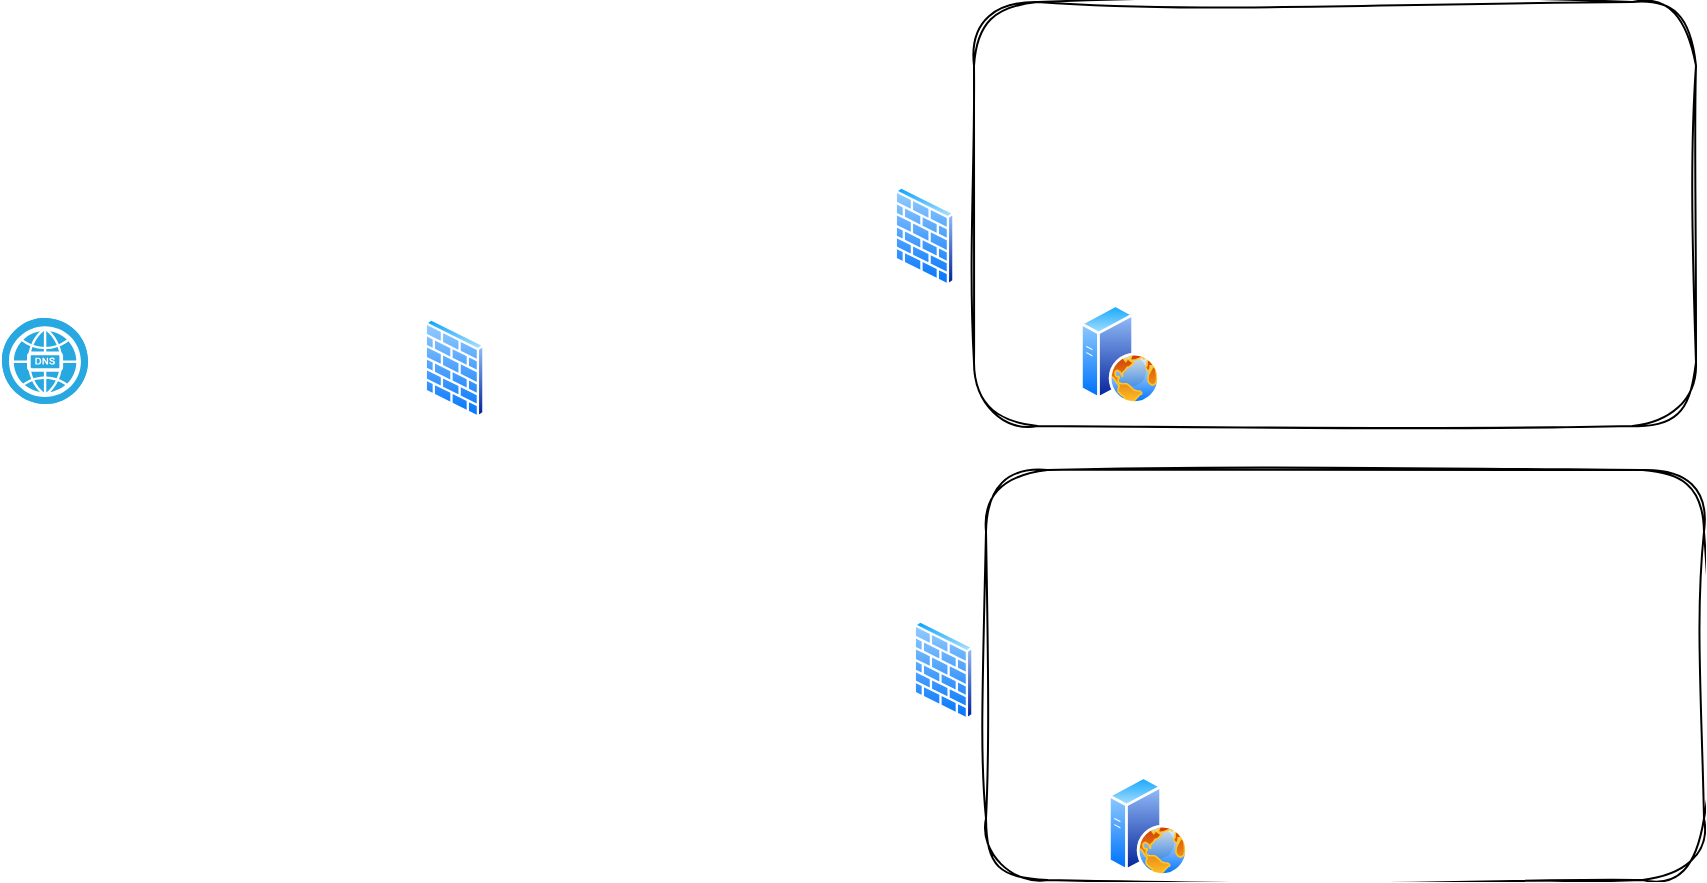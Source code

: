 <mxfile version="23.1.6" type="github">
  <diagram name="Page-1" id="2laAVb5eZ0MIzE3FBNaq">
    <mxGraphModel dx="1730" dy="468" grid="0" gridSize="10" guides="1" tooltips="1" connect="1" arrows="1" fold="1" page="1" pageScale="1" pageWidth="850" pageHeight="1100" math="0" shadow="0">
      <root>
        <mxCell id="0" />
        <mxCell id="1" parent="0" />
        <mxCell id="wYDNAWfrqgKXHHc0ijx3-1" value="" style="fillColor=#28A8E0;verticalLabelPosition=bottom;sketch=0;html=1;strokeColor=#ffffff;verticalAlign=top;align=center;points=[[0.145,0.145,0],[0.5,0,0],[0.855,0.145,0],[1,0.5,0],[0.855,0.855,0],[0.5,1,0],[0.145,0.855,0],[0,0.5,0]];pointerEvents=1;shape=mxgraph.cisco_safe.compositeIcon;bgIcon=ellipse;resIcon=mxgraph.cisco_safe.capability.dns;hachureGap=4;jiggle=2;curveFitting=1;" vertex="1" parent="1">
          <mxGeometry x="-213" y="192" width="43" height="43" as="geometry" />
        </mxCell>
        <mxCell id="wYDNAWfrqgKXHHc0ijx3-2" value="" style="shape=image;html=1;verticalAlign=top;verticalLabelPosition=bottom;labelBackgroundColor=#ffffff;imageAspect=0;aspect=fixed;image=https://cdn1.iconfinder.com/data/icons/nuvola2/128x128/apps/mycomputer.png;sketch=1;hachureGap=4;jiggle=2;curveFitting=1;" vertex="1" parent="1">
          <mxGeometry x="-95" y="185.5" width="56" height="56" as="geometry" />
        </mxCell>
        <mxCell id="wYDNAWfrqgKXHHc0ijx3-3" value="" style="image;aspect=fixed;perimeter=ellipsePerimeter;html=1;align=center;shadow=0;dashed=0;spacingTop=3;image=img/lib/active_directory/firewall.svg;sketch=1;hachureGap=4;jiggle=2;curveFitting=1;" vertex="1" parent="1">
          <mxGeometry x="-2" y="192" width="30.5" height="50" as="geometry" />
        </mxCell>
        <mxCell id="wYDNAWfrqgKXHHc0ijx3-4" value="" style="image;aspect=fixed;perimeter=ellipsePerimeter;html=1;align=center;shadow=0;dashed=0;spacingTop=3;image=img/lib/active_directory/firewall.svg;sketch=1;hachureGap=4;jiggle=2;curveFitting=1;" vertex="1" parent="1">
          <mxGeometry x="233" y="126" width="30.5" height="50" as="geometry" />
        </mxCell>
        <mxCell id="wYDNAWfrqgKXHHc0ijx3-5" value="" style="image;aspect=fixed;perimeter=ellipsePerimeter;html=1;align=center;shadow=0;dashed=0;spacingTop=3;image=img/lib/active_directory/firewall.svg;sketch=1;hachureGap=4;jiggle=2;curveFitting=1;" vertex="1" parent="1">
          <mxGeometry x="242.5" y="343" width="30.5" height="50" as="geometry" />
        </mxCell>
        <mxCell id="wYDNAWfrqgKXHHc0ijx3-6" value="" style="rounded=1;whiteSpace=wrap;html=1;sketch=1;hachureGap=4;jiggle=2;curveFitting=1;" vertex="1" parent="1">
          <mxGeometry x="279" y="268" width="359" height="205" as="geometry" />
        </mxCell>
        <mxCell id="wYDNAWfrqgKXHHc0ijx3-7" value="" style="rounded=1;whiteSpace=wrap;html=1;sketch=1;hachureGap=4;jiggle=2;curveFitting=1;" vertex="1" parent="1">
          <mxGeometry x="273" y="34" width="361" height="212" as="geometry" />
        </mxCell>
        <mxCell id="wYDNAWfrqgKXHHc0ijx3-8" value="" style="image;aspect=fixed;perimeter=ellipsePerimeter;html=1;align=center;shadow=0;dashed=0;spacingTop=3;image=img/lib/active_directory/web_server.svg;sketch=1;hachureGap=4;jiggle=2;curveFitting=1;" vertex="1" parent="1">
          <mxGeometry x="340" y="421" width="40" height="50" as="geometry" />
        </mxCell>
        <mxCell id="wYDNAWfrqgKXHHc0ijx3-9" value="" style="image;aspect=fixed;perimeter=ellipsePerimeter;html=1;align=center;shadow=0;dashed=0;spacingTop=3;image=img/lib/active_directory/web_server.svg;sketch=1;hachureGap=4;jiggle=2;curveFitting=1;" vertex="1" parent="1">
          <mxGeometry x="326" y="185" width="40" height="50" as="geometry" />
        </mxCell>
      </root>
    </mxGraphModel>
  </diagram>
</mxfile>
